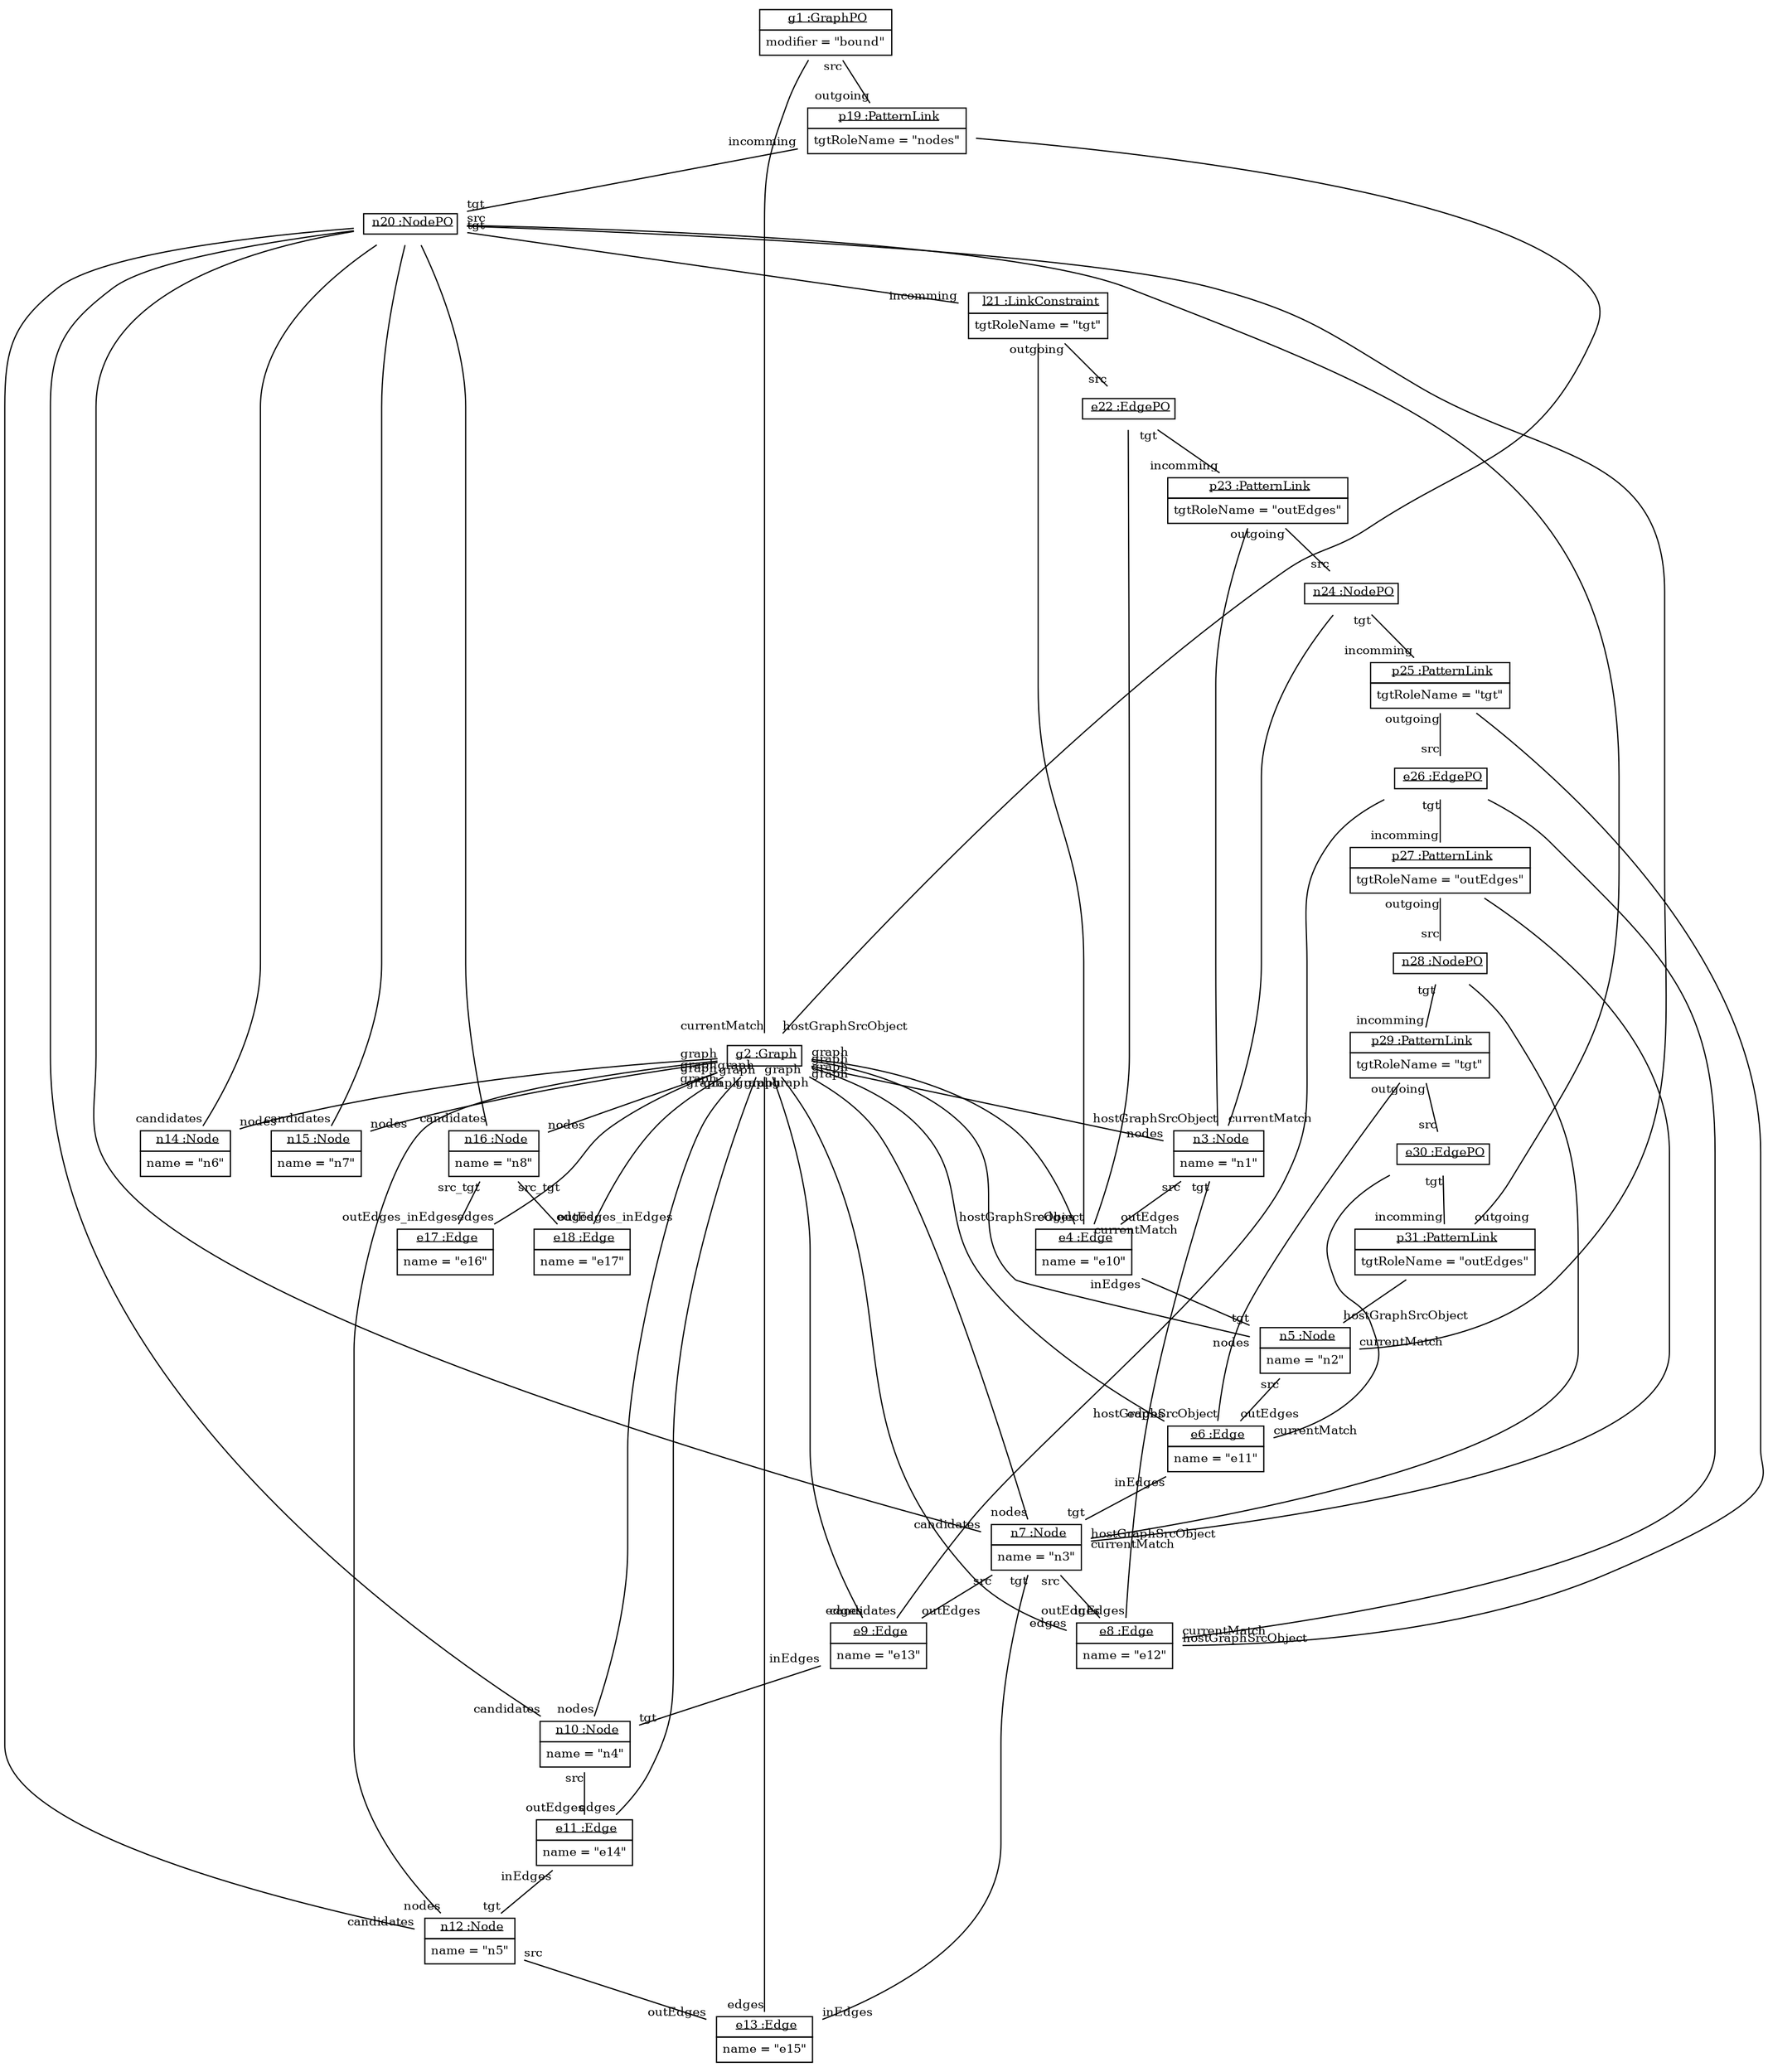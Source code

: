graph ObjectDiagram {
   node [shape = none, fontsize = 10];
   edge [fontsize = 10];

g1 [label=<<table border='0' cellborder='1' cellspacing='0'> <tr> <td> <u>g1 :GraphPO</u></td></tr><tr><td><table border='0' cellborder='0' cellspacing='0'><tr><td>modifier = "bound"</td></tr></table></td></tr></table>>];
g2 [label=<<table border='0' cellborder='1' cellspacing='0'> <tr> <td> <u>g2 :Graph</u></td></tr></table>>];
n3 [label=<<table border='0' cellborder='1' cellspacing='0'> <tr> <td> <u>n3 :Node</u></td></tr><tr><td><table border='0' cellborder='0' cellspacing='0'><tr><td>name = "n1"</td></tr></table></td></tr></table>>];
e4 [label=<<table border='0' cellborder='1' cellspacing='0'> <tr> <td> <u>e4 :Edge</u></td></tr><tr><td><table border='0' cellborder='0' cellspacing='0'><tr><td>name = "e10"</td></tr></table></td></tr></table>>];
n5 [label=<<table border='0' cellborder='1' cellspacing='0'> <tr> <td> <u>n5 :Node</u></td></tr><tr><td><table border='0' cellborder='0' cellspacing='0'><tr><td>name = "n2"</td></tr></table></td></tr></table>>];
e6 [label=<<table border='0' cellborder='1' cellspacing='0'> <tr> <td> <u>e6 :Edge</u></td></tr><tr><td><table border='0' cellborder='0' cellspacing='0'><tr><td>name = "e11"</td></tr></table></td></tr></table>>];
n7 [label=<<table border='0' cellborder='1' cellspacing='0'> <tr> <td> <u>n7 :Node</u></td></tr><tr><td><table border='0' cellborder='0' cellspacing='0'><tr><td>name = "n3"</td></tr></table></td></tr></table>>];
e8 [label=<<table border='0' cellborder='1' cellspacing='0'> <tr> <td> <u>e8 :Edge</u></td></tr><tr><td><table border='0' cellborder='0' cellspacing='0'><tr><td>name = "e12"</td></tr></table></td></tr></table>>];
e9 [label=<<table border='0' cellborder='1' cellspacing='0'> <tr> <td> <u>e9 :Edge</u></td></tr><tr><td><table border='0' cellborder='0' cellspacing='0'><tr><td>name = "e13"</td></tr></table></td></tr></table>>];
n10 [label=<<table border='0' cellborder='1' cellspacing='0'> <tr> <td> <u>n10 :Node</u></td></tr><tr><td><table border='0' cellborder='0' cellspacing='0'><tr><td>name = "n4"</td></tr></table></td></tr></table>>];
e11 [label=<<table border='0' cellborder='1' cellspacing='0'> <tr> <td> <u>e11 :Edge</u></td></tr><tr><td><table border='0' cellborder='0' cellspacing='0'><tr><td>name = "e14"</td></tr></table></td></tr></table>>];
n12 [label=<<table border='0' cellborder='1' cellspacing='0'> <tr> <td> <u>n12 :Node</u></td></tr><tr><td><table border='0' cellborder='0' cellspacing='0'><tr><td>name = "n5"</td></tr></table></td></tr></table>>];
e13 [label=<<table border='0' cellborder='1' cellspacing='0'> <tr> <td> <u>e13 :Edge</u></td></tr><tr><td><table border='0' cellborder='0' cellspacing='0'><tr><td>name = "e15"</td></tr></table></td></tr></table>>];
n14 [label=<<table border='0' cellborder='1' cellspacing='0'> <tr> <td> <u>n14 :Node</u></td></tr><tr><td><table border='0' cellborder='0' cellspacing='0'><tr><td>name = "n6"</td></tr></table></td></tr></table>>];
n15 [label=<<table border='0' cellborder='1' cellspacing='0'> <tr> <td> <u>n15 :Node</u></td></tr><tr><td><table border='0' cellborder='0' cellspacing='0'><tr><td>name = "n7"</td></tr></table></td></tr></table>>];
n16 [label=<<table border='0' cellborder='1' cellspacing='0'> <tr> <td> <u>n16 :Node</u></td></tr><tr><td><table border='0' cellborder='0' cellspacing='0'><tr><td>name = "n8"</td></tr></table></td></tr></table>>];
e17 [label=<<table border='0' cellborder='1' cellspacing='0'> <tr> <td> <u>e17 :Edge</u></td></tr><tr><td><table border='0' cellborder='0' cellspacing='0'><tr><td>name = "e16"</td></tr></table></td></tr></table>>];
e18 [label=<<table border='0' cellborder='1' cellspacing='0'> <tr> <td> <u>e18 :Edge</u></td></tr><tr><td><table border='0' cellborder='0' cellspacing='0'><tr><td>name = "e17"</td></tr></table></td></tr></table>>];
p19 [label=<<table border='0' cellborder='1' cellspacing='0'> <tr> <td> <u>p19 :PatternLink</u></td></tr><tr><td><table border='0' cellborder='0' cellspacing='0'><tr><td>tgtRoleName = "nodes"</td></tr></table></td></tr></table>>];
n20 [label=<<table border='0' cellborder='1' cellspacing='0'> <tr> <td> <u>n20 :NodePO</u></td></tr></table>>];
l21 [label=<<table border='0' cellborder='1' cellspacing='0'> <tr> <td> <u>l21 :LinkConstraint</u></td></tr><tr><td><table border='0' cellborder='0' cellspacing='0'><tr><td>tgtRoleName = "tgt"</td></tr></table></td></tr></table>>];
e22 [label=<<table border='0' cellborder='1' cellspacing='0'> <tr> <td> <u>e22 :EdgePO</u></td></tr></table>>];
p23 [label=<<table border='0' cellborder='1' cellspacing='0'> <tr> <td> <u>p23 :PatternLink</u></td></tr><tr><td><table border='0' cellborder='0' cellspacing='0'><tr><td>tgtRoleName = "outEdges"</td></tr></table></td></tr></table>>];
n24 [label=<<table border='0' cellborder='1' cellspacing='0'> <tr> <td> <u>n24 :NodePO</u></td></tr></table>>];
p25 [label=<<table border='0' cellborder='1' cellspacing='0'> <tr> <td> <u>p25 :PatternLink</u></td></tr><tr><td><table border='0' cellborder='0' cellspacing='0'><tr><td>tgtRoleName = "tgt"</td></tr></table></td></tr></table>>];
e26 [label=<<table border='0' cellborder='1' cellspacing='0'> <tr> <td> <u>e26 :EdgePO</u></td></tr></table>>];
p27 [label=<<table border='0' cellborder='1' cellspacing='0'> <tr> <td> <u>p27 :PatternLink</u></td></tr><tr><td><table border='0' cellborder='0' cellspacing='0'><tr><td>tgtRoleName = "outEdges"</td></tr></table></td></tr></table>>];
n28 [label=<<table border='0' cellborder='1' cellspacing='0'> <tr> <td> <u>n28 :NodePO</u></td></tr></table>>];
p29 [label=<<table border='0' cellborder='1' cellspacing='0'> <tr> <td> <u>p29 :PatternLink</u></td></tr><tr><td><table border='0' cellborder='0' cellspacing='0'><tr><td>tgtRoleName = "tgt"</td></tr></table></td></tr></table>>];
e30 [label=<<table border='0' cellborder='1' cellspacing='0'> <tr> <td> <u>e30 :EdgePO</u></td></tr></table>>];
p31 [label=<<table border='0' cellborder='1' cellspacing='0'> <tr> <td> <u>p31 :PatternLink</u></td></tr><tr><td><table border='0' cellborder='0' cellspacing='0'><tr><td>tgtRoleName = "outEdges"</td></tr></table></td></tr></table>>];

e11 -- n12 [headlabel = "tgt" taillabel = "inEdges"];
e22 -- e4 [headlabel = "currentMatch" taillabel = ""];
e22 -- p23 [headlabel = "incomming" taillabel = "tgt"];
e26 -- e8 [headlabel = "currentMatch" taillabel = ""];
e26 -- e9 [headlabel = "candidates" taillabel = ""];
e26 -- p27 [headlabel = "incomming" taillabel = "tgt"];
e30 -- e6 [headlabel = "currentMatch" taillabel = ""];
e30 -- p31 [headlabel = "incomming" taillabel = "tgt"];
e4 -- n5 [headlabel = "tgt" taillabel = "inEdges"];
e6 -- n7 [headlabel = "tgt" taillabel = "inEdges"];
e9 -- n10 [headlabel = "tgt" taillabel = "inEdges"];
g1 -- g2 [headlabel = "currentMatch" taillabel = ""];
g1 -- p19 [headlabel = "outgoing" taillabel = "src"];
g2 -- e11 [headlabel = "edges" taillabel = "graph"];
g2 -- e13 [headlabel = "edges" taillabel = "graph"];
g2 -- e17 [headlabel = "edges" taillabel = "graph"];
g2 -- e18 [headlabel = "edges" taillabel = "graph"];
g2 -- e4 [headlabel = "edges" taillabel = "graph"];
g2 -- e6 [headlabel = "edges" taillabel = "graph"];
g2 -- e8 [headlabel = "edges" taillabel = "graph"];
g2 -- e9 [headlabel = "edges" taillabel = "graph"];
g2 -- n10 [headlabel = "nodes" taillabel = "graph"];
g2 -- n12 [headlabel = "nodes" taillabel = "graph"];
g2 -- n14 [headlabel = "nodes" taillabel = "graph"];
g2 -- n15 [headlabel = "nodes" taillabel = "graph"];
g2 -- n16 [headlabel = "nodes" taillabel = "graph"];
g2 -- n3 [headlabel = "nodes" taillabel = "graph"];
g2 -- n5 [headlabel = "nodes" taillabel = "graph"];
g2 -- n7 [headlabel = "nodes" taillabel = "graph"];
l21 -- e22 [headlabel = "src" taillabel = "outgoing"];
l21 -- e4 [headlabel = "hostGraphSrcObject" taillabel = ""];
n10 -- e11 [headlabel = "outEdges" taillabel = "src"];
n12 -- e13 [headlabel = "outEdges" taillabel = "src"];
n16 -- e17 [headlabel = "outEdges_inEdges" taillabel = "src_tgt"];
n16 -- e18 [headlabel = "outEdges_inEdges" taillabel = "src_tgt"];
n20 -- l21 [headlabel = "incomming" taillabel = "tgt"];
n20 -- n10 [headlabel = "candidates" taillabel = ""];
n20 -- n12 [headlabel = "candidates" taillabel = ""];
n20 -- n14 [headlabel = "candidates" taillabel = ""];
n20 -- n15 [headlabel = "candidates" taillabel = ""];
n20 -- n16 [headlabel = "candidates" taillabel = ""];
n20 -- n5 [headlabel = "currentMatch" taillabel = ""];
n20 -- n7 [headlabel = "candidates" taillabel = ""];
n20 -- p31 [headlabel = "outgoing" taillabel = "src"];
n24 -- n3 [headlabel = "currentMatch" taillabel = ""];
n24 -- p25 [headlabel = "incomming" taillabel = "tgt"];
n28 -- n7 [headlabel = "currentMatch" taillabel = ""];
n28 -- p29 [headlabel = "incomming" taillabel = "tgt"];
n3 -- e4 [headlabel = "outEdges" taillabel = "src"];
n3 -- e8 [headlabel = "inEdges" taillabel = "tgt"];
n5 -- e6 [headlabel = "outEdges" taillabel = "src"];
n7 -- e13 [headlabel = "inEdges" taillabel = "tgt"];
n7 -- e8 [headlabel = "outEdges" taillabel = "src"];
n7 -- e9 [headlabel = "outEdges" taillabel = "src"];
p19 -- g2 [headlabel = "hostGraphSrcObject" taillabel = ""];
p19 -- n20 [headlabel = "tgt" taillabel = "incomming"];
p23 -- n24 [headlabel = "src" taillabel = "outgoing"];
p23 -- n3 [headlabel = "hostGraphSrcObject" taillabel = ""];
p25 -- e26 [headlabel = "src" taillabel = "outgoing"];
p25 -- e8 [headlabel = "hostGraphSrcObject" taillabel = ""];
p27 -- n28 [headlabel = "src" taillabel = "outgoing"];
p27 -- n7 [headlabel = "hostGraphSrcObject" taillabel = ""];
p29 -- e30 [headlabel = "src" taillabel = "outgoing"];
p29 -- e6 [headlabel = "hostGraphSrcObject" taillabel = ""];
p31 -- n5 [headlabel = "hostGraphSrcObject" taillabel = ""];
}

